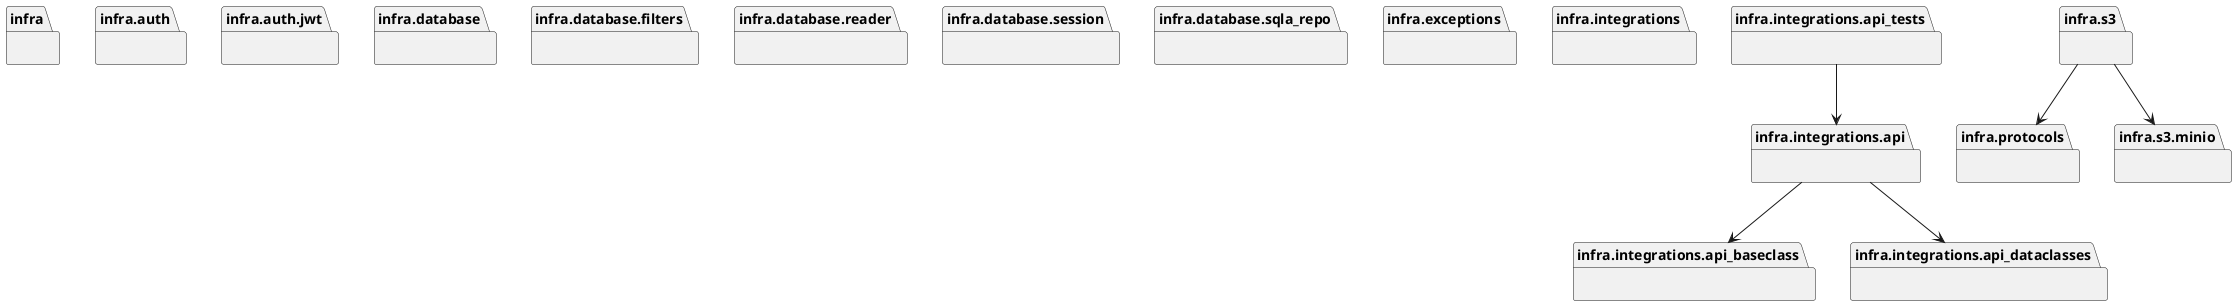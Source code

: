 @startuml packages_yourpackage
set namespaceSeparator none
package "infra" as infra {
}
package "infra.auth" as infra.auth {
}
package "infra.auth.jwt" as infra.auth.jwt {
}
package "infra.database" as infra.database {
}
package "infra.database.filters" as infra.database.filters {
}
package "infra.database.reader" as infra.database.reader {
}
package "infra.database.session" as infra.database.session {
}
package "infra.database.sqla_repo" as infra.database.sqla_repo {
}
package "infra.exceptions" as infra.exceptions {
}
package "infra.integrations" as infra.integrations {
}
package "infra.integrations.api" as infra.integrations.api {
}
package "infra.integrations.api_baseclass" as infra.integrations.api_baseclass {
}
package "infra.integrations.api_dataclasses" as infra.integrations.api_dataclasses {
}
package "infra.integrations.api_tests" as infra.integrations.api_tests {
}
package "infra.protocols" as infra.protocols {
}
package "infra.s3" as infra.s3 {
}
package "infra.s3.minio" as infra.s3.minio {
}
infra.integrations.api --> infra.integrations.api_baseclass
infra.integrations.api --> infra.integrations.api_dataclasses
infra.integrations.api_tests --> infra.integrations.api
infra.s3 --> infra.protocols
infra.s3 --> infra.s3.minio
@enduml
